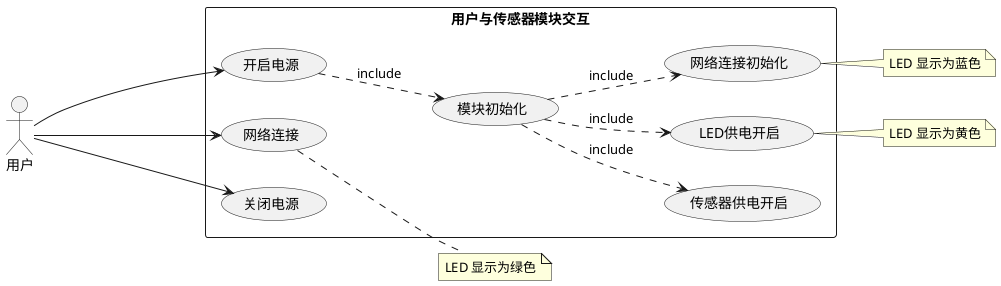 @startuml
left to right direction
skinparam packageStyle rectangle
actor 用户 as user
rectangle 用户与传感器模块交互{
    user --> (开启电源)
    user ----> (网络连接)
    user --> (关闭电源)
    (开启电源) .-> (模块初始化):include
    (模块初始化) .-> (传感器供电开启):include
    (模块初始化) .-> (网络连接初始化):include
    (模块初始化) .-> (LED供电开启):include
    
}
note right of (LED供电开启):LED 显示为黄色
note right of (网络连接初始化):LED 显示为蓝色
note "LED 显示为绿色" as N1
(网络连接) .. N1

@enduml